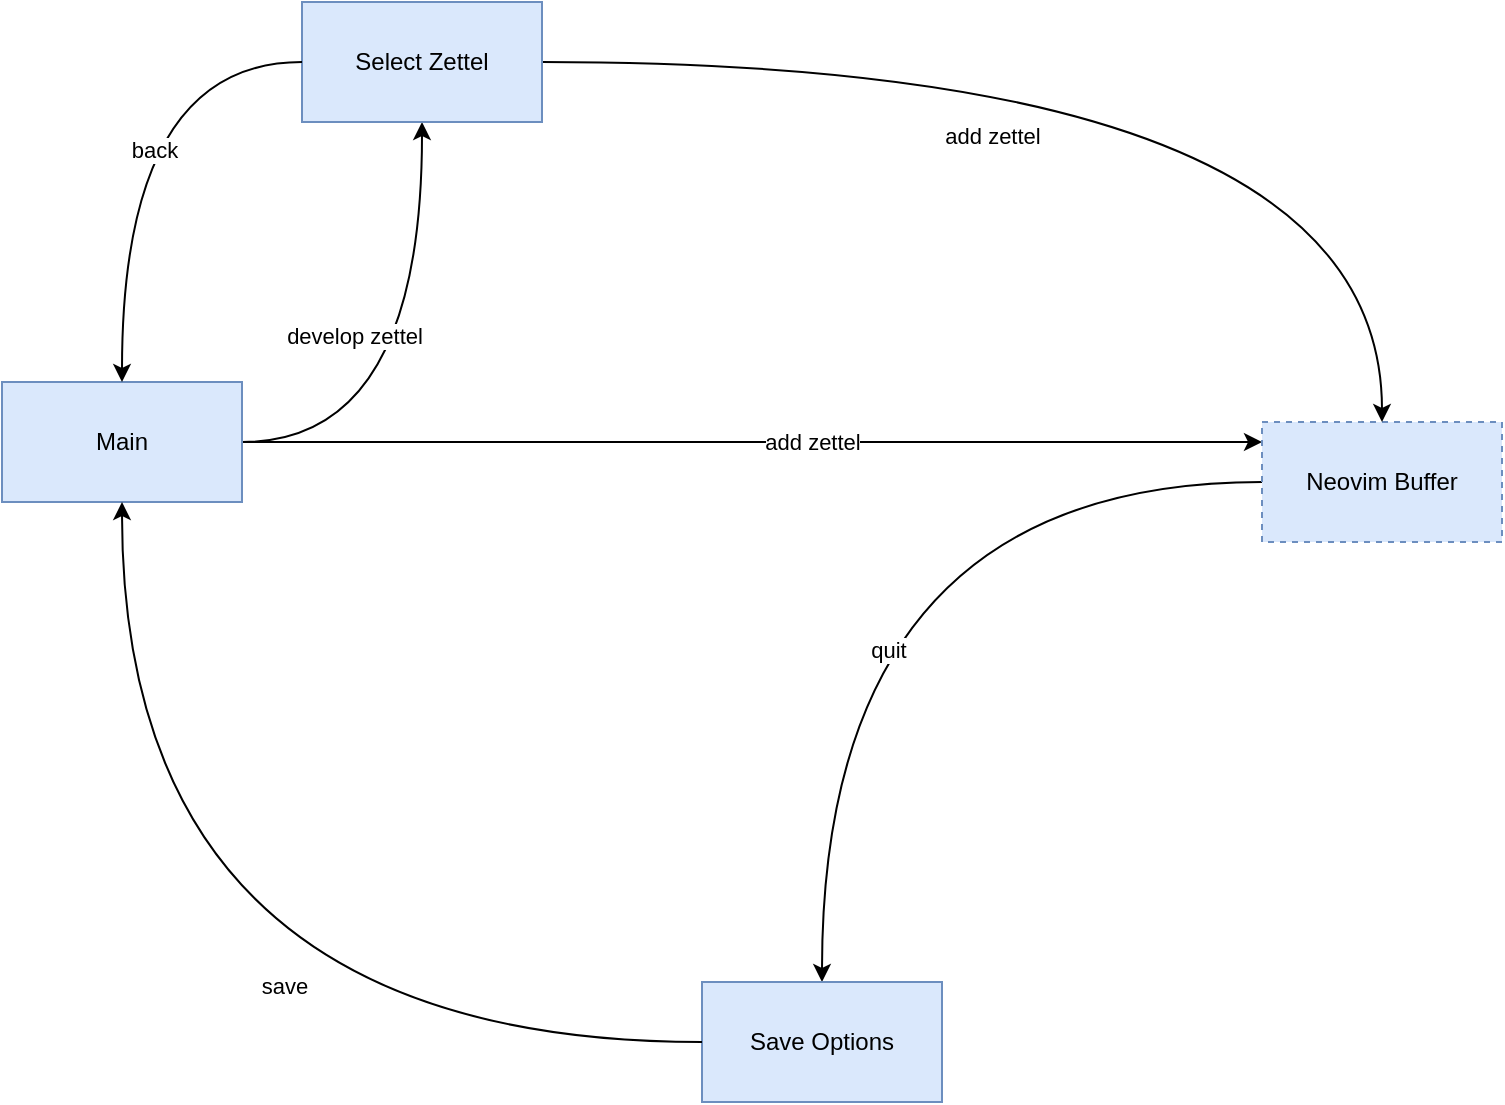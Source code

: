 <mxfile version="24.7.17">
  <diagram name="Page-1" id="EBVb402Sg5HCd9EDDGjv">
    <mxGraphModel dx="1217" dy="1839" grid="1" gridSize="10" guides="1" tooltips="1" connect="1" arrows="1" fold="1" page="1" pageScale="1" pageWidth="850" pageHeight="1100" math="0" shadow="0">
      <root>
        <mxCell id="0" />
        <mxCell id="1" parent="0" />
        <mxCell id="P2EpWABpp41pomY2Oe1M-4" style="rounded=0;orthogonalLoop=1;jettySize=auto;html=1;edgeStyle=orthogonalEdgeStyle;curved=1;" edge="1" parent="1" source="P2EpWABpp41pomY2Oe1M-1" target="P2EpWABpp41pomY2Oe1M-2">
          <mxGeometry relative="1" as="geometry">
            <mxPoint x="250" y="21.429" as="targetPoint" />
            <Array as="points">
              <mxPoint x="700" y="-20" />
            </Array>
          </mxGeometry>
        </mxCell>
        <mxCell id="P2EpWABpp41pomY2Oe1M-36" value="add zettel" style="edgeLabel;html=1;align=center;verticalAlign=middle;resizable=0;points=[];" vertex="1" connectable="0" parent="P2EpWABpp41pomY2Oe1M-4">
          <mxGeometry x="0.084" y="-2" relative="1" as="geometry">
            <mxPoint x="8" y="-2" as="offset" />
          </mxGeometry>
        </mxCell>
        <mxCell id="P2EpWABpp41pomY2Oe1M-8" style="rounded=0;orthogonalLoop=1;jettySize=auto;html=1;edgeStyle=orthogonalEdgeStyle;curved=1;" edge="1" parent="1" source="P2EpWABpp41pomY2Oe1M-1" target="P2EpWABpp41pomY2Oe1M-21">
          <mxGeometry relative="1" as="geometry">
            <mxPoint x="211.165" y="-118.233" as="targetPoint" />
          </mxGeometry>
        </mxCell>
        <mxCell id="P2EpWABpp41pomY2Oe1M-38" value="develop zettel" style="edgeLabel;html=1;align=center;verticalAlign=middle;resizable=0;points=[];" vertex="1" connectable="0" parent="P2EpWABpp41pomY2Oe1M-8">
          <mxGeometry x="0.053" y="-2" relative="1" as="geometry">
            <mxPoint x="-36" y="-12" as="offset" />
          </mxGeometry>
        </mxCell>
        <mxCell id="P2EpWABpp41pomY2Oe1M-1" value="Main" style="rounded=0;whiteSpace=wrap;html=1;fillColor=#dae8fc;strokeColor=#6c8ebf;" vertex="1" parent="1">
          <mxGeometry x="60" y="-70" width="120" height="60" as="geometry" />
        </mxCell>
        <mxCell id="P2EpWABpp41pomY2Oe1M-13" style="rounded=0;orthogonalLoop=1;jettySize=auto;html=1;edgeStyle=orthogonalEdgeStyle;curved=1;" edge="1" parent="1" source="P2EpWABpp41pomY2Oe1M-2" target="P2EpWABpp41pomY2Oe1M-9">
          <mxGeometry relative="1" as="geometry">
            <mxPoint x="670" y="150" as="targetPoint" />
          </mxGeometry>
        </mxCell>
        <mxCell id="P2EpWABpp41pomY2Oe1M-42" value="quit" style="edgeLabel;html=1;align=center;verticalAlign=middle;resizable=0;points=[];" vertex="1" connectable="0" parent="P2EpWABpp41pomY2Oe1M-13">
          <mxGeometry x="0.294" y="33" relative="1" as="geometry">
            <mxPoint as="offset" />
          </mxGeometry>
        </mxCell>
        <mxCell id="P2EpWABpp41pomY2Oe1M-2" value="Neovim B&lt;span style=&quot;background-color: initial;&quot;&gt;uffer&lt;/span&gt;" style="rounded=0;whiteSpace=wrap;html=1;dashed=1;fillColor=#dae8fc;strokeColor=#6c8ebf;" vertex="1" parent="1">
          <mxGeometry x="690" y="-50" width="120" height="60" as="geometry" />
        </mxCell>
        <mxCell id="P2EpWABpp41pomY2Oe1M-9" value="Save Options" style="rounded=0;whiteSpace=wrap;html=1;fillColor=#dae8fc;strokeColor=#6c8ebf;" vertex="1" parent="1">
          <mxGeometry x="410" y="230" width="120" height="60" as="geometry" />
        </mxCell>
        <mxCell id="P2EpWABpp41pomY2Oe1M-18" style="rounded=0;orthogonalLoop=1;jettySize=auto;html=1;edgeStyle=orthogonalEdgeStyle;curved=1;" edge="1" parent="1" source="P2EpWABpp41pomY2Oe1M-9" target="P2EpWABpp41pomY2Oe1M-1">
          <mxGeometry relative="1" as="geometry">
            <mxPoint x="220" y="260" as="sourcePoint" />
          </mxGeometry>
        </mxCell>
        <mxCell id="P2EpWABpp41pomY2Oe1M-40" value="save" style="edgeLabel;html=1;align=center;verticalAlign=middle;resizable=0;points=[];" vertex="1" connectable="0" parent="P2EpWABpp41pomY2Oe1M-18">
          <mxGeometry x="-0.252" y="-28" relative="1" as="geometry">
            <mxPoint as="offset" />
          </mxGeometry>
        </mxCell>
        <mxCell id="P2EpWABpp41pomY2Oe1M-23" style="rounded=0;orthogonalLoop=1;jettySize=auto;html=1;edgeStyle=orthogonalEdgeStyle;curved=1;" edge="1" parent="1" source="P2EpWABpp41pomY2Oe1M-21" target="P2EpWABpp41pomY2Oe1M-2">
          <mxGeometry relative="1" as="geometry">
            <mxPoint x="610" y="-170" as="targetPoint" />
          </mxGeometry>
        </mxCell>
        <mxCell id="P2EpWABpp41pomY2Oe1M-41" value="add zettel" style="edgeLabel;html=1;align=center;verticalAlign=middle;resizable=0;points=[];" vertex="1" connectable="0" parent="P2EpWABpp41pomY2Oe1M-23">
          <mxGeometry x="-0.25" y="-37" relative="1" as="geometry">
            <mxPoint as="offset" />
          </mxGeometry>
        </mxCell>
        <mxCell id="P2EpWABpp41pomY2Oe1M-21" value="Select Zettel" style="rounded=0;whiteSpace=wrap;html=1;fillColor=#dae8fc;strokeColor=#6c8ebf;" vertex="1" parent="1">
          <mxGeometry x="210" y="-260" width="120" height="60" as="geometry" />
        </mxCell>
        <mxCell id="P2EpWABpp41pomY2Oe1M-28" style="rounded=0;orthogonalLoop=1;jettySize=auto;html=1;edgeStyle=orthogonalEdgeStyle;curved=1;" edge="1" parent="1" source="P2EpWABpp41pomY2Oe1M-21" target="P2EpWABpp41pomY2Oe1M-1">
          <mxGeometry relative="1" as="geometry">
            <mxPoint x="218.051" y="-269.979" as="sourcePoint" />
          </mxGeometry>
        </mxCell>
        <mxCell id="P2EpWABpp41pomY2Oe1M-39" value="back" style="edgeLabel;html=1;align=center;verticalAlign=middle;resizable=0;points=[];" vertex="1" connectable="0" parent="P2EpWABpp41pomY2Oe1M-28">
          <mxGeometry x="0.067" y="16" relative="1" as="geometry">
            <mxPoint as="offset" />
          </mxGeometry>
        </mxCell>
      </root>
    </mxGraphModel>
  </diagram>
</mxfile>
